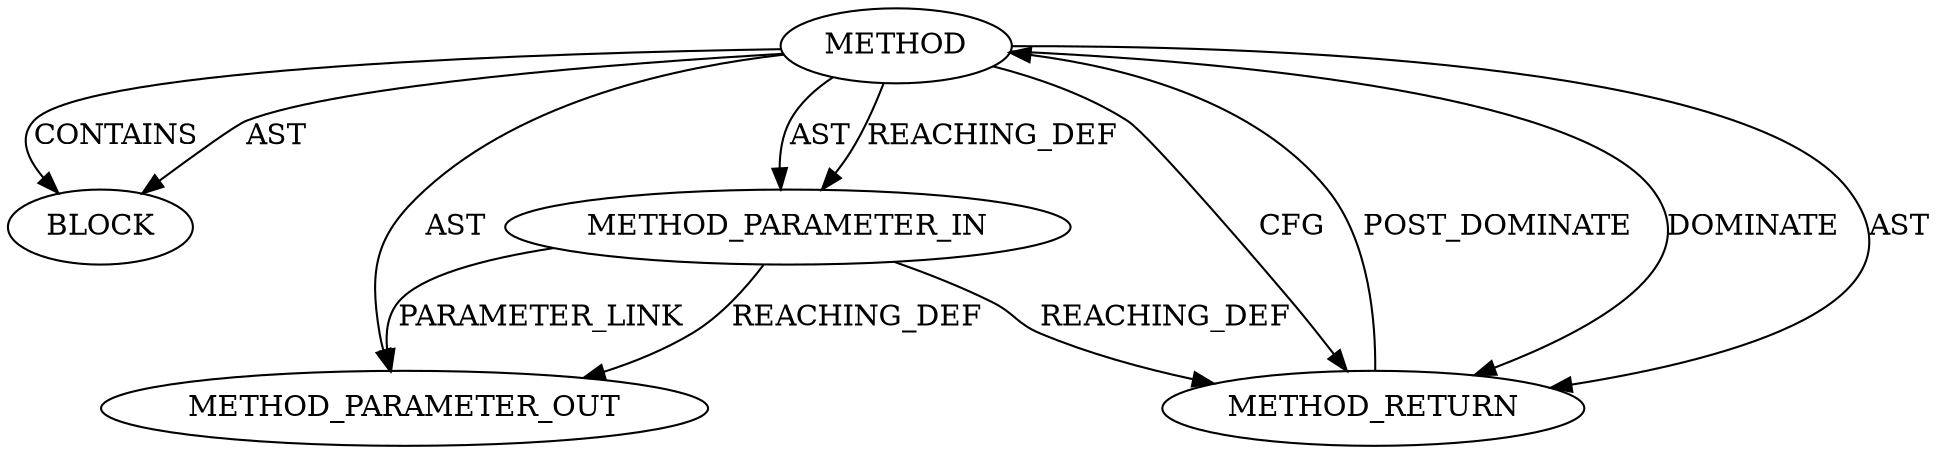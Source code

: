 digraph {
  12335 [label=BLOCK ORDER=1 ARGUMENT_INDEX=1 CODE="<empty>" TYPE_FULL_NAME="ANY"]
  12334 [label=METHOD_PARAMETER_IN ORDER=1 CODE="p1" IS_VARIADIC=false TYPE_FULL_NAME="ANY" EVALUATION_STRATEGY="BY_VALUE" INDEX=1 NAME="p1"]
  12336 [label=METHOD_RETURN ORDER=2 CODE="RET" TYPE_FULL_NAME="ANY" EVALUATION_STRATEGY="BY_VALUE"]
  13431 [label=METHOD_PARAMETER_OUT ORDER=1 CODE="p1" IS_VARIADIC=false TYPE_FULL_NAME="ANY" EVALUATION_STRATEGY="BY_VALUE" INDEX=1 NAME="p1"]
  12333 [label=METHOD AST_PARENT_TYPE="NAMESPACE_BLOCK" AST_PARENT_FULL_NAME="<global>" ORDER=0 CODE="<empty>" FULL_NAME="ceph_decode_8" IS_EXTERNAL=true FILENAME="<empty>" SIGNATURE="" NAME="ceph_decode_8"]
  12333 -> 12336 [label=DOMINATE ]
  12333 -> 12335 [label=CONTAINS ]
  12333 -> 12335 [label=AST ]
  12333 -> 12336 [label=AST ]
  12333 -> 12334 [label=AST ]
  12334 -> 12336 [label=REACHING_DEF VARIABLE="p1"]
  12334 -> 13431 [label=REACHING_DEF VARIABLE="p1"]
  12333 -> 12334 [label=REACHING_DEF VARIABLE=""]
  12333 -> 13431 [label=AST ]
  12334 -> 13431 [label=PARAMETER_LINK ]
  12333 -> 12336 [label=CFG ]
  12336 -> 12333 [label=POST_DOMINATE ]
}

